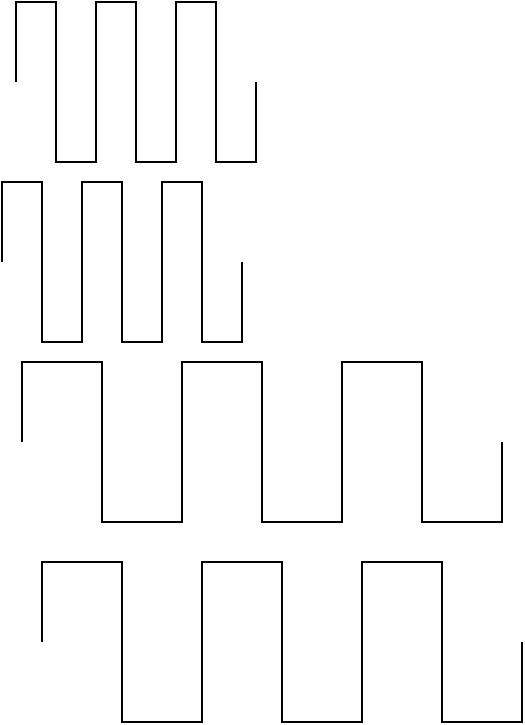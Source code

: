 <mxfile version="17.4.6" type="github">
  <diagram id="-LhsDucrHnpyTGSc9BmT" name="Page-1">
    <mxGraphModel dx="1209" dy="666" grid="1" gridSize="10" guides="1" tooltips="1" connect="1" arrows="1" fold="1" page="1" pageScale="1" pageWidth="1654" pageHeight="2336" math="0" shadow="0">
      <root>
        <mxCell id="0" />
        <mxCell id="1" parent="0" />
        <mxCell id="t8zVXc_RM-DFqQ7AGpTx-1" value="" style="pointerEvents=1;verticalLabelPosition=bottom;shadow=0;dashed=0;align=center;html=1;verticalAlign=top;shape=mxgraph.electrical.waveforms.square_wave;" vertex="1" parent="1">
          <mxGeometry x="480" y="320" width="80" height="80" as="geometry" />
        </mxCell>
        <mxCell id="t8zVXc_RM-DFqQ7AGpTx-2" value="" style="pointerEvents=1;verticalLabelPosition=bottom;shadow=0;dashed=0;align=center;html=1;verticalAlign=top;shape=mxgraph.electrical.waveforms.square_wave;" vertex="1" parent="1">
          <mxGeometry x="560" y="320" width="80" height="80" as="geometry" />
        </mxCell>
        <mxCell id="t8zVXc_RM-DFqQ7AGpTx-3" value="" style="pointerEvents=1;verticalLabelPosition=bottom;shadow=0;dashed=0;align=center;html=1;verticalAlign=top;shape=mxgraph.electrical.waveforms.square_wave;" vertex="1" parent="1">
          <mxGeometry x="640" y="320" width="80" height="80" as="geometry" />
        </mxCell>
        <mxCell id="t8zVXc_RM-DFqQ7AGpTx-4" value="" style="pointerEvents=1;verticalLabelPosition=bottom;shadow=0;dashed=0;align=center;html=1;verticalAlign=top;shape=mxgraph.electrical.waveforms.square_wave;" vertex="1" parent="1">
          <mxGeometry x="490" y="420" width="80" height="80" as="geometry" />
        </mxCell>
        <mxCell id="t8zVXc_RM-DFqQ7AGpTx-5" value="" style="pointerEvents=1;verticalLabelPosition=bottom;shadow=0;dashed=0;align=center;html=1;verticalAlign=top;shape=mxgraph.electrical.waveforms.square_wave;" vertex="1" parent="1">
          <mxGeometry x="570" y="420" width="80" height="80" as="geometry" />
        </mxCell>
        <mxCell id="t8zVXc_RM-DFqQ7AGpTx-6" value="" style="pointerEvents=1;verticalLabelPosition=bottom;shadow=0;dashed=0;align=center;html=1;verticalAlign=top;shape=mxgraph.electrical.waveforms.square_wave;" vertex="1" parent="1">
          <mxGeometry x="650" y="420" width="80" height="80" as="geometry" />
        </mxCell>
        <mxCell id="t8zVXc_RM-DFqQ7AGpTx-7" value="" style="pointerEvents=1;verticalLabelPosition=bottom;shadow=0;dashed=0;align=center;html=1;verticalAlign=top;shape=mxgraph.electrical.waveforms.square_wave;" vertex="1" parent="1">
          <mxGeometry x="477" y="140" width="40" height="80" as="geometry" />
        </mxCell>
        <mxCell id="t8zVXc_RM-DFqQ7AGpTx-8" value="" style="pointerEvents=1;verticalLabelPosition=bottom;shadow=0;dashed=0;align=center;html=1;verticalAlign=top;shape=mxgraph.electrical.waveforms.square_wave;" vertex="1" parent="1">
          <mxGeometry x="517" y="140" width="40" height="80" as="geometry" />
        </mxCell>
        <mxCell id="t8zVXc_RM-DFqQ7AGpTx-9" value="" style="pointerEvents=1;verticalLabelPosition=bottom;shadow=0;dashed=0;align=center;html=1;verticalAlign=top;shape=mxgraph.electrical.waveforms.square_wave;" vertex="1" parent="1">
          <mxGeometry x="557" y="140" width="40" height="80" as="geometry" />
        </mxCell>
        <mxCell id="t8zVXc_RM-DFqQ7AGpTx-10" value="" style="pointerEvents=1;verticalLabelPosition=bottom;shadow=0;dashed=0;align=center;html=1;verticalAlign=top;shape=mxgraph.electrical.waveforms.square_wave;" vertex="1" parent="1">
          <mxGeometry x="470" y="230" width="40" height="80" as="geometry" />
        </mxCell>
        <mxCell id="t8zVXc_RM-DFqQ7AGpTx-11" value="" style="pointerEvents=1;verticalLabelPosition=bottom;shadow=0;dashed=0;align=center;html=1;verticalAlign=top;shape=mxgraph.electrical.waveforms.square_wave;" vertex="1" parent="1">
          <mxGeometry x="510" y="230" width="40" height="80" as="geometry" />
        </mxCell>
        <mxCell id="t8zVXc_RM-DFqQ7AGpTx-12" value="" style="pointerEvents=1;verticalLabelPosition=bottom;shadow=0;dashed=0;align=center;html=1;verticalAlign=top;shape=mxgraph.electrical.waveforms.square_wave;" vertex="1" parent="1">
          <mxGeometry x="550" y="230" width="40" height="80" as="geometry" />
        </mxCell>
      </root>
    </mxGraphModel>
  </diagram>
</mxfile>
